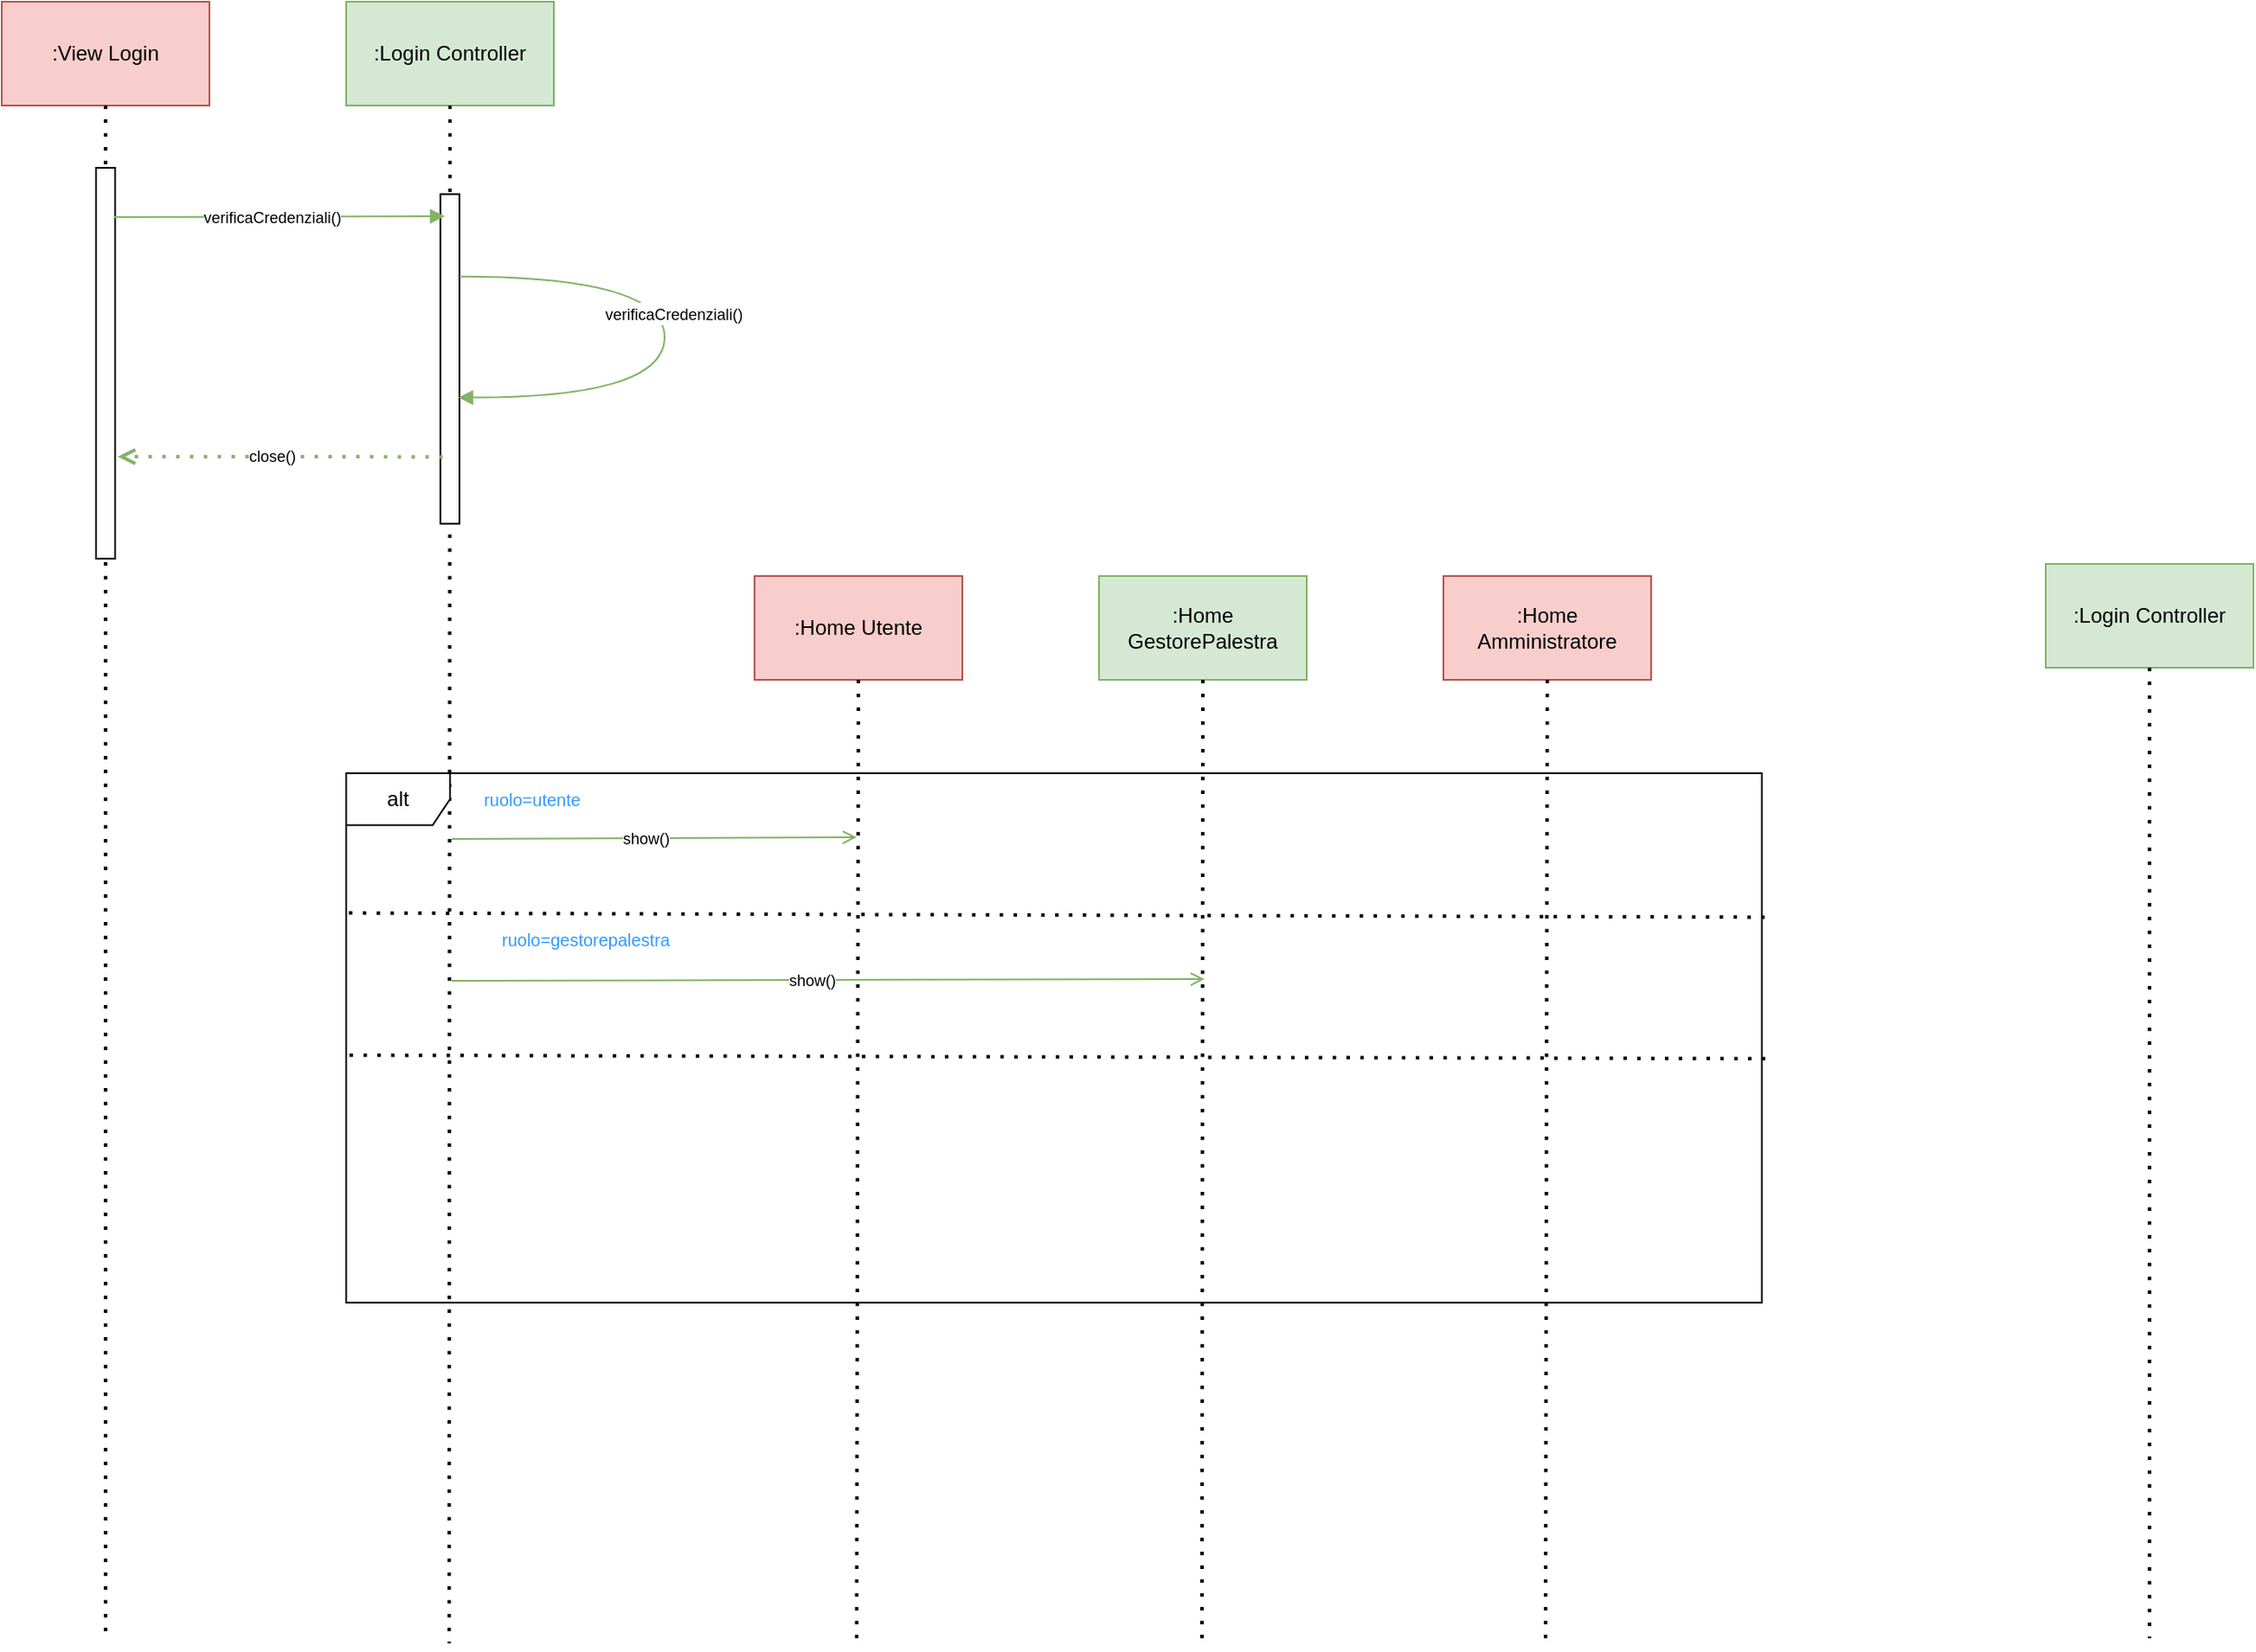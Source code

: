 <mxfile version="24.4.13" type="github">
  <diagram name="Page-1" id="ag5bWKGfYGbEhARfmbbc">
    <mxGraphModel dx="1555" dy="1073" grid="0" gridSize="10" guides="1" tooltips="1" connect="1" arrows="1" fold="1" page="0" pageScale="1" pageWidth="850" pageHeight="1100" math="0" shadow="0">
      <root>
        <mxCell id="0" />
        <mxCell id="1" parent="0" />
        <mxCell id="oBzKwtTu6Xq8htBzXSEk-1" value=":View Login" style="rounded=0;whiteSpace=wrap;html=1;fillColor=#f8cecc;strokeColor=#b85450;" vertex="1" parent="1">
          <mxGeometry x="-203" y="-265" width="120" height="60" as="geometry" />
        </mxCell>
        <mxCell id="oBzKwtTu6Xq8htBzXSEk-2" value=":Login Controller" style="rounded=0;whiteSpace=wrap;html=1;fillColor=#d5e8d4;strokeColor=#82b366;" vertex="1" parent="1">
          <mxGeometry x="-4" y="-265" width="120" height="60" as="geometry" />
        </mxCell>
        <mxCell id="oBzKwtTu6Xq8htBzXSEk-3" value="" style="endArrow=none;dashed=1;html=1;dashPattern=1 3;strokeWidth=2;rounded=0;exitX=0.5;exitY=1;exitDx=0;exitDy=0;" edge="1" parent="1" source="oBzKwtTu6Xq8htBzXSEk-1">
          <mxGeometry width="50" height="50" relative="1" as="geometry">
            <mxPoint x="-151" y="-157" as="sourcePoint" />
            <mxPoint x="-143" y="680" as="targetPoint" />
          </mxGeometry>
        </mxCell>
        <mxCell id="oBzKwtTu6Xq8htBzXSEk-4" value="" style="endArrow=none;dashed=1;html=1;dashPattern=1 3;strokeWidth=2;rounded=0;" edge="1" parent="1" source="oBzKwtTu6Xq8htBzXSEk-2">
          <mxGeometry width="50" height="50" relative="1" as="geometry">
            <mxPoint x="55.5" y="-201" as="sourcePoint" />
            <mxPoint x="55.5" y="684" as="targetPoint" />
          </mxGeometry>
        </mxCell>
        <mxCell id="oBzKwtTu6Xq8htBzXSEk-5" value="" style="rounded=0;whiteSpace=wrap;html=1;rotation=90;" vertex="1" parent="1">
          <mxGeometry x="-256" y="-61.5" width="226" height="11" as="geometry" />
        </mxCell>
        <mxCell id="oBzKwtTu6Xq8htBzXSEk-6" value="" style="rounded=0;whiteSpace=wrap;html=1;rotation=90;" vertex="1" parent="1">
          <mxGeometry x="-39.25" y="-64" width="190.5" height="11" as="geometry" />
        </mxCell>
        <mxCell id="oBzKwtTu6Xq8htBzXSEk-8" value="" style="endArrow=block;html=1;rounded=0;fillColor=#d5e8d4;strokeColor=#82b366;endFill=1;exitX=0.126;exitY=0.067;exitDx=0;exitDy=0;exitPerimeter=0;" edge="1" parent="1" source="oBzKwtTu6Xq8htBzXSEk-5">
          <mxGeometry width="50" height="50" relative="1" as="geometry">
            <mxPoint x="-51" y="-112" as="sourcePoint" />
            <mxPoint x="53" y="-141" as="targetPoint" />
          </mxGeometry>
        </mxCell>
        <mxCell id="oBzKwtTu6Xq8htBzXSEk-10" value="&lt;font style=&quot;font-size: 9px;&quot;&gt;verificaCredenziali()&lt;/font&gt;" style="edgeLabel;html=1;align=center;verticalAlign=middle;resizable=0;points=[];" vertex="1" connectable="0" parent="oBzKwtTu6Xq8htBzXSEk-8">
          <mxGeometry x="-0.094" y="1" relative="1" as="geometry">
            <mxPoint x="4" as="offset" />
          </mxGeometry>
        </mxCell>
        <mxCell id="oBzKwtTu6Xq8htBzXSEk-11" value="" style="endArrow=block;html=1;rounded=0;fillColor=#d5e8d4;strokeColor=#82b366;endFill=1;exitX=0.25;exitY=0;exitDx=0;exitDy=0;edgeStyle=orthogonalEdgeStyle;curved=1;entryX=0.617;entryY=0.063;entryDx=0;entryDy=0;entryPerimeter=0;" edge="1" parent="1" source="oBzKwtTu6Xq8htBzXSEk-6" target="oBzKwtTu6Xq8htBzXSEk-6">
          <mxGeometry width="50" height="50" relative="1" as="geometry">
            <mxPoint x="98" y="-105" as="sourcePoint" />
            <mxPoint x="161" y="-33" as="targetPoint" />
            <Array as="points">
              <mxPoint x="180" y="-106" />
              <mxPoint x="180" y="-36" />
            </Array>
          </mxGeometry>
        </mxCell>
        <mxCell id="oBzKwtTu6Xq8htBzXSEk-12" value="&lt;font style=&quot;font-size: 9px;&quot;&gt;verificaCredenziali()&lt;/font&gt;" style="edgeLabel;html=1;align=center;verticalAlign=middle;resizable=0;points=[];" vertex="1" connectable="0" parent="oBzKwtTu6Xq8htBzXSEk-11">
          <mxGeometry x="-0.094" y="1" relative="1" as="geometry">
            <mxPoint x="4" as="offset" />
          </mxGeometry>
        </mxCell>
        <mxCell id="oBzKwtTu6Xq8htBzXSEk-13" value="" style="endArrow=open;dashed=1;html=1;dashPattern=1 3;strokeWidth=2;rounded=0;endFill=0;fillColor=#d5e8d4;strokeColor=#82b366;exitX=0.797;exitY=0.885;exitDx=0;exitDy=0;exitPerimeter=0;" edge="1" parent="1" source="oBzKwtTu6Xq8htBzXSEk-6">
          <mxGeometry width="50" height="50" relative="1" as="geometry">
            <mxPoint x="47" y="-2" as="sourcePoint" />
            <mxPoint x="-136" y="-2" as="targetPoint" />
          </mxGeometry>
        </mxCell>
        <mxCell id="oBzKwtTu6Xq8htBzXSEk-15" value="&lt;font style=&quot;font-size: 9px;&quot;&gt;close()&lt;/font&gt;" style="edgeLabel;html=1;align=center;verticalAlign=middle;resizable=0;points=[];" vertex="1" connectable="0" parent="oBzKwtTu6Xq8htBzXSEk-13">
          <mxGeometry x="0.06" y="-1" relative="1" as="geometry">
            <mxPoint as="offset" />
          </mxGeometry>
        </mxCell>
        <mxCell id="oBzKwtTu6Xq8htBzXSEk-16" value=":Home Utente" style="rounded=0;whiteSpace=wrap;html=1;fillColor=#f8cecc;strokeColor=#b85450;" vertex="1" parent="1">
          <mxGeometry x="232" y="67" width="120" height="60" as="geometry" />
        </mxCell>
        <mxCell id="oBzKwtTu6Xq8htBzXSEk-17" value="&lt;div&gt;:Home&lt;/div&gt;&lt;div&gt;GestorePalestra&lt;br&gt;&lt;/div&gt;" style="rounded=0;whiteSpace=wrap;html=1;fillColor=#d5e8d4;strokeColor=#82b366;" vertex="1" parent="1">
          <mxGeometry x="431" y="67" width="120" height="60" as="geometry" />
        </mxCell>
        <mxCell id="oBzKwtTu6Xq8htBzXSEk-18" value="" style="endArrow=none;dashed=1;html=1;dashPattern=1 3;strokeWidth=2;rounded=0;exitX=0.5;exitY=1;exitDx=0;exitDy=0;" edge="1" source="oBzKwtTu6Xq8htBzXSEk-16" parent="1">
          <mxGeometry width="50" height="50" relative="1" as="geometry">
            <mxPoint x="284" y="175" as="sourcePoint" />
            <mxPoint x="291" y="681" as="targetPoint" />
          </mxGeometry>
        </mxCell>
        <mxCell id="oBzKwtTu6Xq8htBzXSEk-36" value="" style="endArrow=none;dashed=1;html=1;dashPattern=1 3;strokeWidth=2;rounded=0;exitX=0.5;exitY=1;exitDx=0;exitDy=0;" edge="1" parent="1" source="oBzKwtTu6Xq8htBzXSEk-17">
          <mxGeometry width="50" height="50" relative="1" as="geometry">
            <mxPoint x="491.5" y="132" as="sourcePoint" />
            <mxPoint x="490.5" y="686" as="targetPoint" />
          </mxGeometry>
        </mxCell>
        <mxCell id="oBzKwtTu6Xq8htBzXSEk-37" value=":Home Amministratore" style="rounded=0;whiteSpace=wrap;html=1;fillColor=#f8cecc;strokeColor=#b85450;" vertex="1" parent="1">
          <mxGeometry x="630" y="67" width="120" height="60" as="geometry" />
        </mxCell>
        <mxCell id="oBzKwtTu6Xq8htBzXSEk-38" value=":Login Controller" style="rounded=0;whiteSpace=wrap;html=1;fillColor=#d5e8d4;strokeColor=#82b366;" vertex="1" parent="1">
          <mxGeometry x="978" y="60" width="120" height="60" as="geometry" />
        </mxCell>
        <mxCell id="oBzKwtTu6Xq8htBzXSEk-39" value="" style="endArrow=none;dashed=1;html=1;dashPattern=1 3;strokeWidth=2;rounded=0;exitX=0.5;exitY=1;exitDx=0;exitDy=0;" edge="1" source="oBzKwtTu6Xq8htBzXSEk-37" parent="1">
          <mxGeometry width="50" height="50" relative="1" as="geometry">
            <mxPoint x="682" y="175" as="sourcePoint" />
            <mxPoint x="689" y="681" as="targetPoint" />
          </mxGeometry>
        </mxCell>
        <mxCell id="oBzKwtTu6Xq8htBzXSEk-40" value="" style="endArrow=none;dashed=1;html=1;dashPattern=1 3;strokeWidth=2;rounded=0;exitX=0.5;exitY=1;exitDx=0;exitDy=0;" edge="1" source="oBzKwtTu6Xq8htBzXSEk-38" parent="1">
          <mxGeometry width="50" height="50" relative="1" as="geometry">
            <mxPoint x="889.5" y="132" as="sourcePoint" />
            <mxPoint x="1038" y="681" as="targetPoint" />
          </mxGeometry>
        </mxCell>
        <mxCell id="oBzKwtTu6Xq8htBzXSEk-41" value="alt" style="shape=umlFrame;whiteSpace=wrap;html=1;pointerEvents=0;" vertex="1" parent="1">
          <mxGeometry x="-4" y="181" width="818" height="306" as="geometry" />
        </mxCell>
        <mxCell id="oBzKwtTu6Xq8htBzXSEk-42" value="" style="endArrow=open;startArrow=none;html=1;rounded=0;startFill=0;endFill=0;fillColor=#d5e8d4;strokeColor=#82b366;" edge="1" parent="1">
          <mxGeometry width="50" height="50" relative="1" as="geometry">
            <mxPoint x="57" y="219" as="sourcePoint" />
            <mxPoint x="291" y="218" as="targetPoint" />
          </mxGeometry>
        </mxCell>
        <mxCell id="oBzKwtTu6Xq8htBzXSEk-43" value="&lt;font style=&quot;font-size: 9px;&quot;&gt;show()&lt;/font&gt;" style="edgeLabel;html=1;align=center;verticalAlign=middle;resizable=0;points=[];" vertex="1" connectable="0" parent="oBzKwtTu6Xq8htBzXSEk-42">
          <mxGeometry x="-0.043" y="1" relative="1" as="geometry">
            <mxPoint as="offset" />
          </mxGeometry>
        </mxCell>
        <mxCell id="oBzKwtTu6Xq8htBzXSEk-44" value="" style="endArrow=none;dashed=1;html=1;dashPattern=1 3;strokeWidth=2;rounded=0;exitX=0.002;exitY=0.264;exitDx=0;exitDy=0;exitPerimeter=0;entryX=1.003;entryY=0.272;entryDx=0;entryDy=0;entryPerimeter=0;" edge="1" parent="1" source="oBzKwtTu6Xq8htBzXSEk-41" target="oBzKwtTu6Xq8htBzXSEk-41">
          <mxGeometry width="50" height="50" relative="1" as="geometry">
            <mxPoint x="363" y="336" as="sourcePoint" />
            <mxPoint x="413" y="286" as="targetPoint" />
          </mxGeometry>
        </mxCell>
        <mxCell id="oBzKwtTu6Xq8htBzXSEk-45" value="&lt;font color=&quot;#3399ff&quot; style=&quot;font-size: 10px;&quot;&gt;ruolo=utente&lt;/font&gt;" style="text;html=1;align=center;verticalAlign=middle;resizable=0;points=[];autosize=1;strokeColor=none;fillColor=none;" vertex="1" parent="1">
          <mxGeometry x="55.25" y="181" width="96" height="29" as="geometry" />
        </mxCell>
        <mxCell id="oBzKwtTu6Xq8htBzXSEk-46" value="" style="endArrow=none;dashed=1;html=1;dashPattern=1 3;strokeWidth=2;rounded=0;exitX=0.002;exitY=0.264;exitDx=0;exitDy=0;exitPerimeter=0;entryX=1.003;entryY=0.272;entryDx=0;entryDy=0;entryPerimeter=0;" edge="1" parent="1">
          <mxGeometry width="50" height="50" relative="1" as="geometry">
            <mxPoint x="-2" y="344" as="sourcePoint" />
            <mxPoint x="816" y="346" as="targetPoint" />
          </mxGeometry>
        </mxCell>
        <mxCell id="oBzKwtTu6Xq8htBzXSEk-47" value="" style="endArrow=open;startArrow=none;html=1;rounded=0;startFill=0;endFill=0;fillColor=#d5e8d4;strokeColor=#82b366;" edge="1" parent="1">
          <mxGeometry width="50" height="50" relative="1" as="geometry">
            <mxPoint x="57" y="301" as="sourcePoint" />
            <mxPoint x="492" y="300" as="targetPoint" />
          </mxGeometry>
        </mxCell>
        <mxCell id="oBzKwtTu6Xq8htBzXSEk-48" value="&lt;font style=&quot;font-size: 9px;&quot;&gt;show()&lt;/font&gt;" style="edgeLabel;html=1;align=center;verticalAlign=middle;resizable=0;points=[];" vertex="1" connectable="0" parent="oBzKwtTu6Xq8htBzXSEk-47">
          <mxGeometry x="-0.043" y="1" relative="1" as="geometry">
            <mxPoint as="offset" />
          </mxGeometry>
        </mxCell>
        <mxCell id="oBzKwtTu6Xq8htBzXSEk-49" value="&lt;font color=&quot;#3399ff&quot; style=&quot;font-size: 10px;&quot;&gt;ruolo=gestorepalestra&lt;br&gt;&lt;/font&gt;" style="text;html=1;align=center;verticalAlign=middle;resizable=0;points=[];autosize=1;strokeColor=none;fillColor=none;" vertex="1" parent="1">
          <mxGeometry x="57.25" y="262" width="153" height="29" as="geometry" />
        </mxCell>
      </root>
    </mxGraphModel>
  </diagram>
</mxfile>
